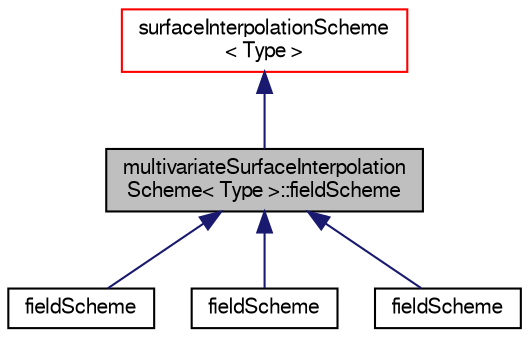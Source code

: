 digraph "multivariateSurfaceInterpolationScheme&lt; Type &gt;::fieldScheme"
{
  bgcolor="transparent";
  edge [fontname="FreeSans",fontsize="10",labelfontname="FreeSans",labelfontsize="10"];
  node [fontname="FreeSans",fontsize="10",shape=record];
  Node1 [label="multivariateSurfaceInterpolation\lScheme\< Type \>::fieldScheme",height=0.2,width=0.4,color="black", fillcolor="grey75", style="filled" fontcolor="black"];
  Node2 -> Node1 [dir="back",color="midnightblue",fontsize="10",style="solid",fontname="FreeSans"];
  Node2 [label="surfaceInterpolationScheme\l\< Type \>",height=0.2,width=0.4,color="red",URL="$a02415.html",tooltip="Abstract base class for surface interpolation schemes. "];
  Node1 -> Node3 [dir="back",color="midnightblue",fontsize="10",style="solid",fontname="FreeSans"];
  Node3 [label="fieldScheme",height=0.2,width=0.4,color="black",URL="$a00745.html",tooltip="surfaceInterpolationScheme sub-class returned by operator(field) "];
  Node1 -> Node4 [dir="back",color="midnightblue",fontsize="10",style="solid",fontname="FreeSans"];
  Node4 [label="fieldScheme",height=0.2,width=0.4,color="black",URL="$a00746.html",tooltip="surfaceInterpolationScheme sub-class returned by operator(field) "];
  Node1 -> Node5 [dir="back",color="midnightblue",fontsize="10",style="solid",fontname="FreeSans"];
  Node5 [label="fieldScheme",height=0.2,width=0.4,color="black",URL="$a00748.html",tooltip="surfaceInterpolationScheme sub-class returned by operator(field) "];
}
